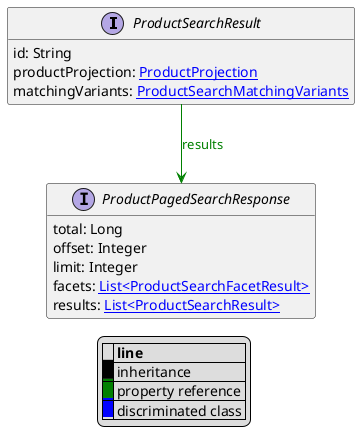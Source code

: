 @startuml

hide empty fields
hide empty methods
legend
|= |= line |
|<back:black>   </back>| inheritance |
|<back:green>   </back>| property reference |
|<back:blue>   </back>| discriminated class |
endlegend
interface ProductSearchResult [[ProductSearchResult.svg]]  {
    id: String
    productProjection: [[ProductProjection.svg ProductProjection]]
    matchingVariants: [[ProductSearchMatchingVariants.svg ProductSearchMatchingVariants]]
}



interface ProductPagedSearchResponse [[ProductPagedSearchResponse.svg]]  {
    total: Long
    offset: Integer
    limit: Integer
    facets: [[ProductSearchFacetResult.svg List<ProductSearchFacetResult>]]
    results: [[ProductSearchResult.svg List<ProductSearchResult>]]
}

ProductSearchResult --> ProductPagedSearchResponse #green;text:green : "results"
@enduml
